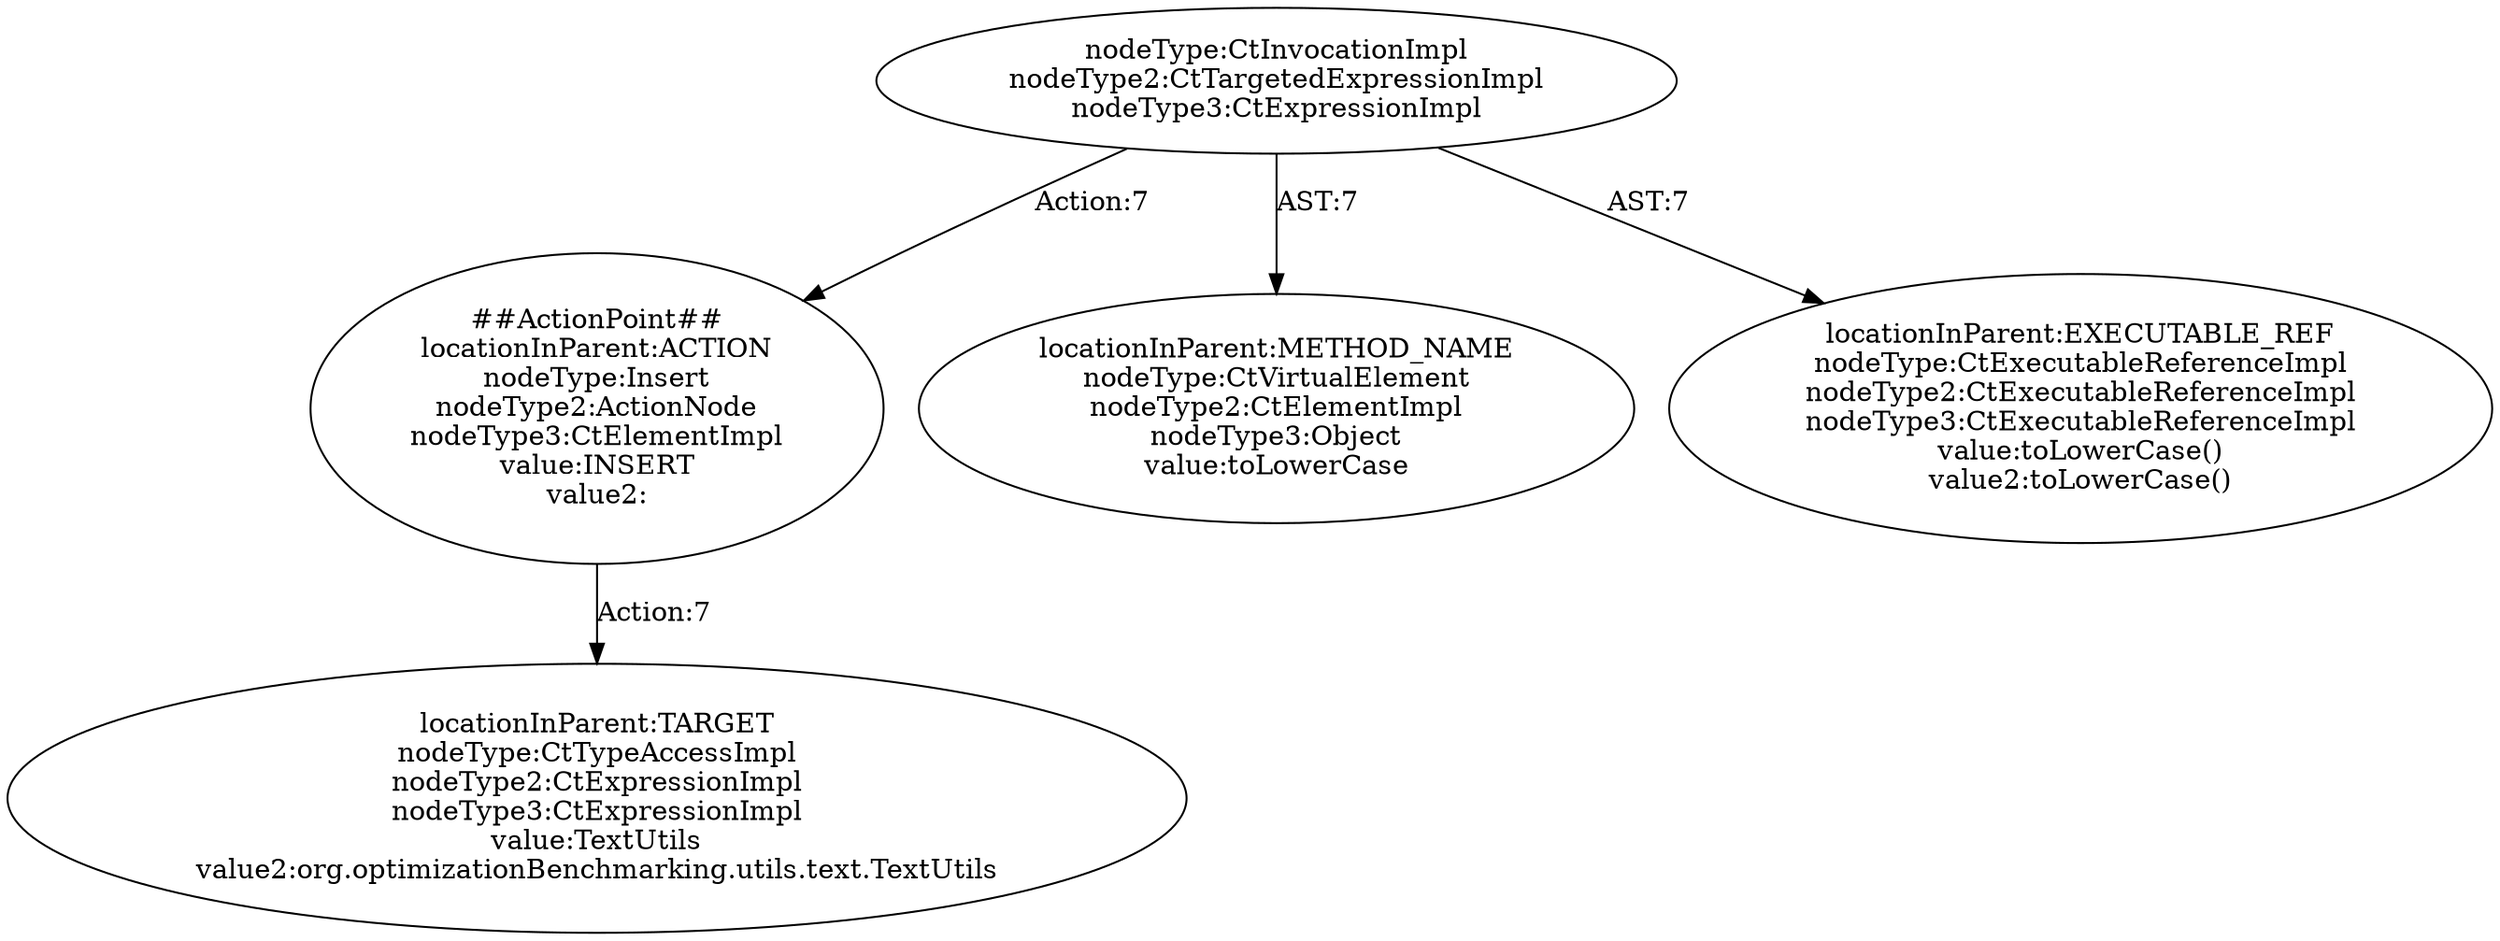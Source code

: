 digraph "Pattern" {
0 [label="##ActionPoint##
locationInParent:ACTION
nodeType:Insert
nodeType2:ActionNode
nodeType3:CtElementImpl
value:INSERT
value2:" shape=ellipse]
1 [label="nodeType:CtInvocationImpl
nodeType2:CtTargetedExpressionImpl
nodeType3:CtExpressionImpl" shape=ellipse]
2 [label="locationInParent:METHOD_NAME
nodeType:CtVirtualElement
nodeType2:CtElementImpl
nodeType3:Object
value:toLowerCase" shape=ellipse]
3 [label="locationInParent:EXECUTABLE_REF
nodeType:CtExecutableReferenceImpl
nodeType2:CtExecutableReferenceImpl
nodeType3:CtExecutableReferenceImpl
value:toLowerCase()
value2:toLowerCase()" shape=ellipse]
4 [label="locationInParent:TARGET
nodeType:CtTypeAccessImpl
nodeType2:CtExpressionImpl
nodeType3:CtExpressionImpl
value:TextUtils
value2:org.optimizationBenchmarking.utils.text.TextUtils" shape=ellipse]
0 -> 4 [label="Action:7"];
1 -> 0 [label="Action:7"];
1 -> 2 [label="AST:7"];
1 -> 3 [label="AST:7"];
}